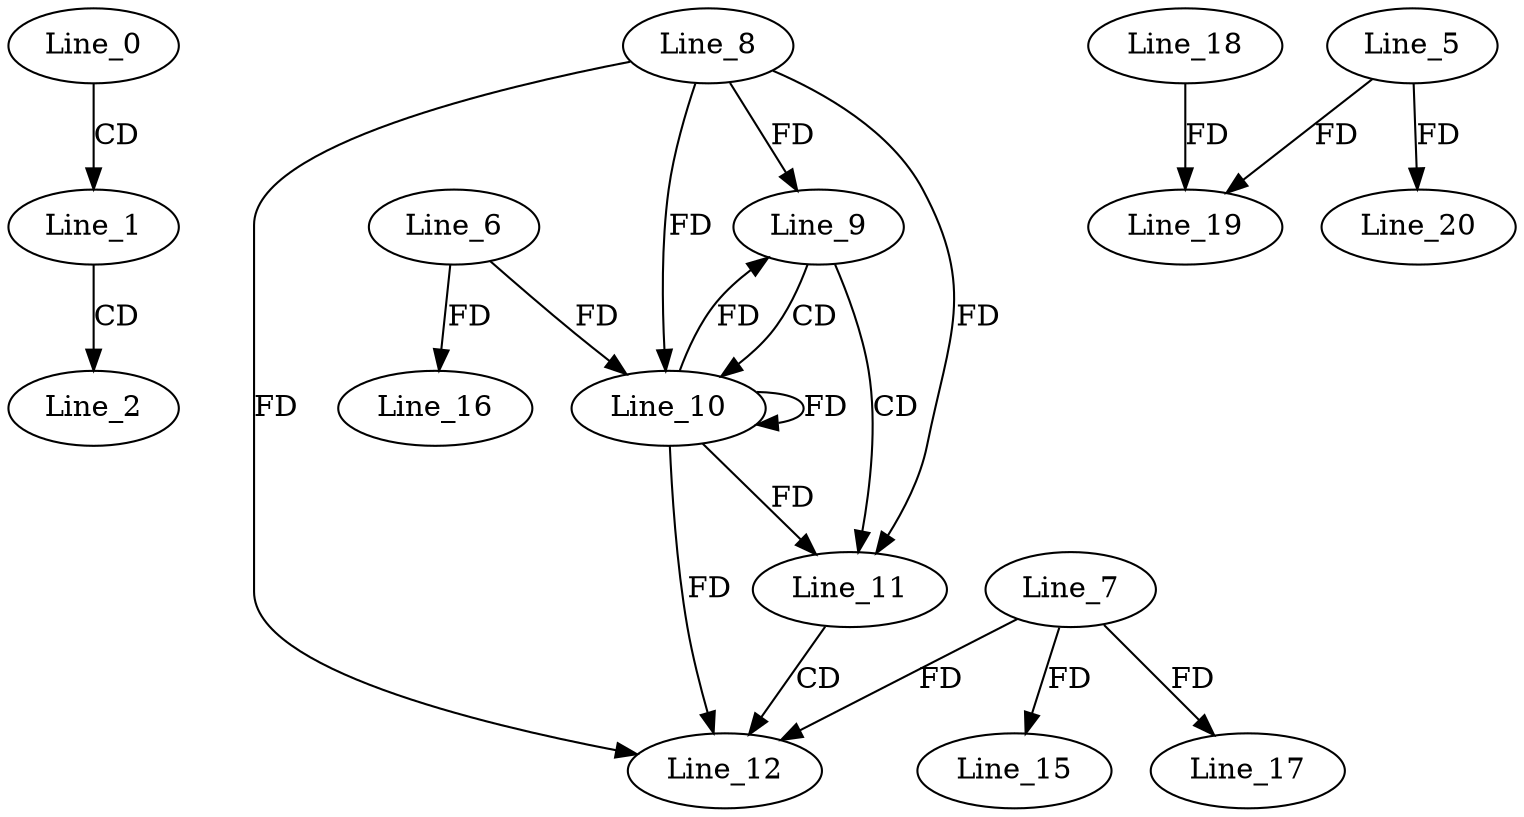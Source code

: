 digraph G {
  Line_0;
  Line_1;
  Line_2;
  Line_8;
  Line_9;
  Line_10;
  Line_10;
  Line_6;
  Line_11;
  Line_12;
  Line_7;
  Line_15;
  Line_16;
  Line_17;
  Line_18;
  Line_19;
  Line_5;
  Line_20;
  Line_0 -> Line_1 [ label="CD" ];
  Line_1 -> Line_2 [ label="CD" ];
  Line_8 -> Line_9 [ label="FD" ];
  Line_9 -> Line_10 [ label="CD" ];
  Line_10 -> Line_10 [ label="FD" ];
  Line_8 -> Line_10 [ label="FD" ];
  Line_6 -> Line_10 [ label="FD" ];
  Line_9 -> Line_11 [ label="CD" ];
  Line_10 -> Line_11 [ label="FD" ];
  Line_8 -> Line_11 [ label="FD" ];
  Line_11 -> Line_12 [ label="CD" ];
  Line_7 -> Line_12 [ label="FD" ];
  Line_10 -> Line_12 [ label="FD" ];
  Line_8 -> Line_12 [ label="FD" ];
  Line_7 -> Line_15 [ label="FD" ];
  Line_6 -> Line_16 [ label="FD" ];
  Line_7 -> Line_17 [ label="FD" ];
  Line_18 -> Line_19 [ label="FD" ];
  Line_5 -> Line_19 [ label="FD" ];
  Line_5 -> Line_20 [ label="FD" ];
  Line_10 -> Line_9 [ label="FD" ];
}
